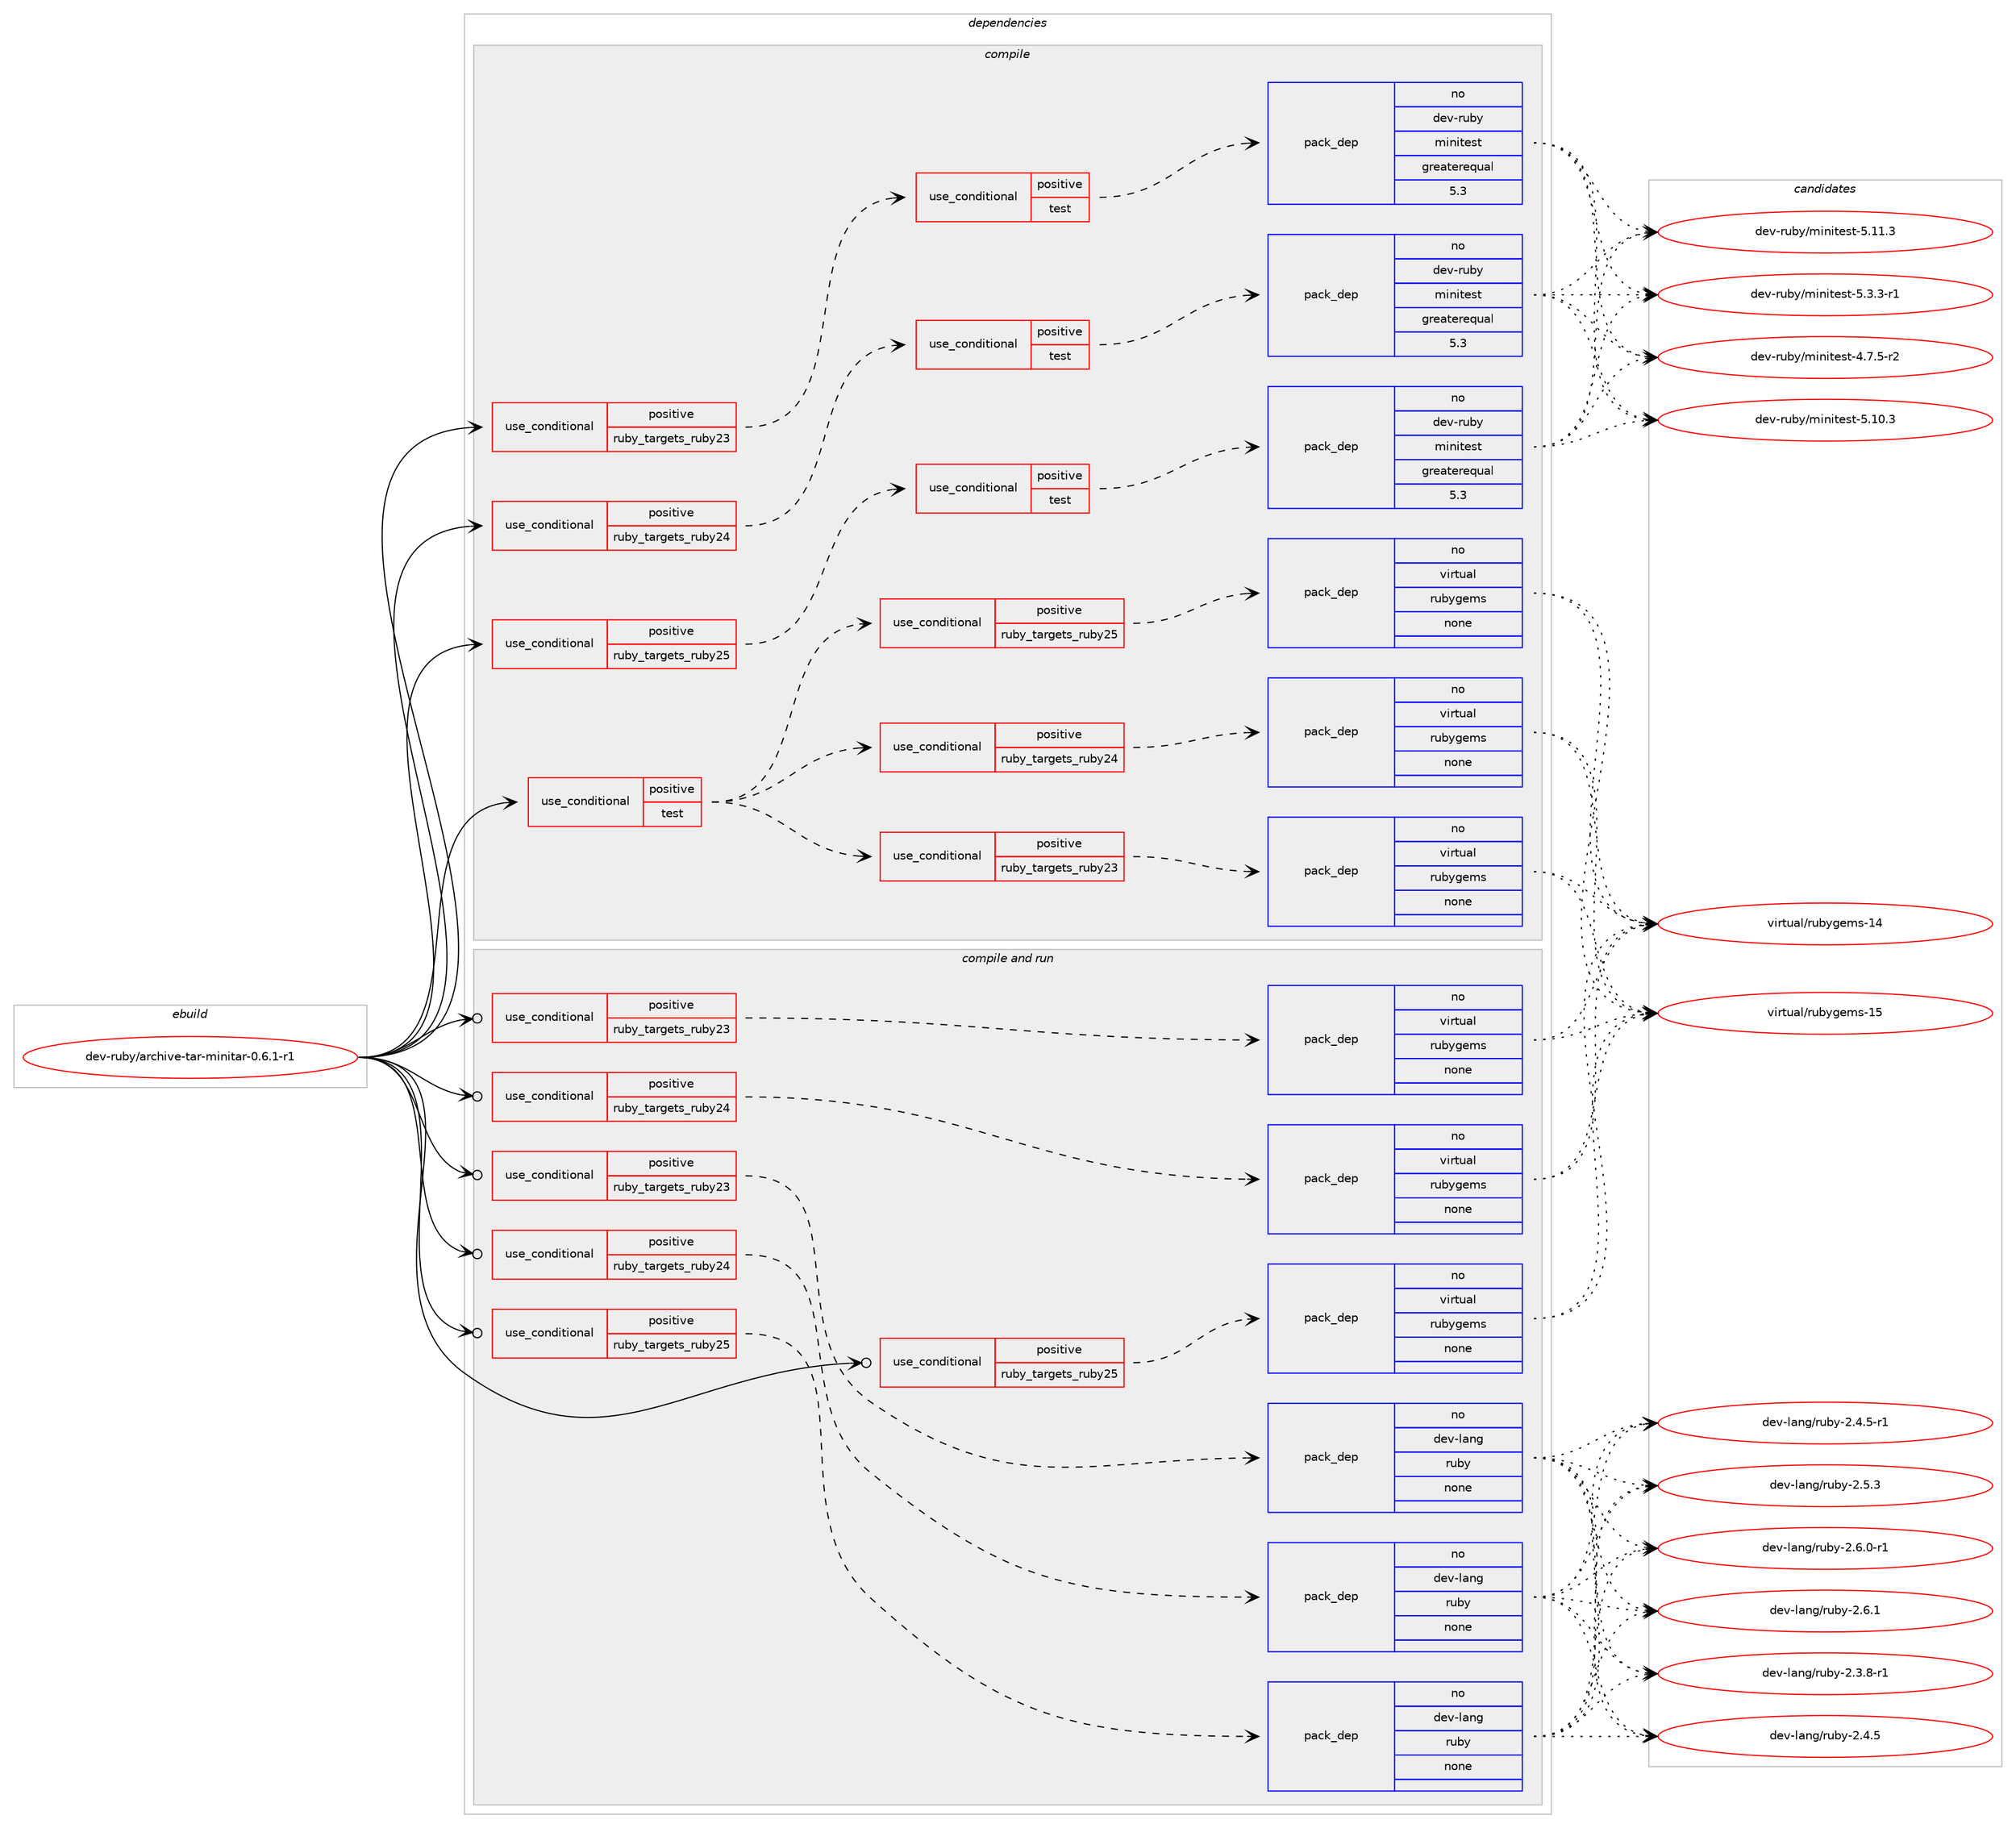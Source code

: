 digraph prolog {

# *************
# Graph options
# *************

newrank=true;
concentrate=true;
compound=true;
graph [rankdir=LR,fontname=Helvetica,fontsize=10,ranksep=1.5];#, ranksep=2.5, nodesep=0.2];
edge  [arrowhead=vee];
node  [fontname=Helvetica,fontsize=10];

# **********
# The ebuild
# **********

subgraph cluster_leftcol {
color=gray;
rank=same;
label=<<i>ebuild</i>>;
id [label="dev-ruby/archive-tar-minitar-0.6.1-r1", color=red, width=4, href="../dev-ruby/archive-tar-minitar-0.6.1-r1.svg"];
}

# ****************
# The dependencies
# ****************

subgraph cluster_midcol {
color=gray;
label=<<i>dependencies</i>>;
subgraph cluster_compile {
fillcolor="#eeeeee";
style=filled;
label=<<i>compile</i>>;
subgraph cond393400 {
dependency1481077 [label=<<TABLE BORDER="0" CELLBORDER="1" CELLSPACING="0" CELLPADDING="4"><TR><TD ROWSPAN="3" CELLPADDING="10">use_conditional</TD></TR><TR><TD>positive</TD></TR><TR><TD>ruby_targets_ruby23</TD></TR></TABLE>>, shape=none, color=red];
subgraph cond393401 {
dependency1481078 [label=<<TABLE BORDER="0" CELLBORDER="1" CELLSPACING="0" CELLPADDING="4"><TR><TD ROWSPAN="3" CELLPADDING="10">use_conditional</TD></TR><TR><TD>positive</TD></TR><TR><TD>test</TD></TR></TABLE>>, shape=none, color=red];
subgraph pack1064251 {
dependency1481079 [label=<<TABLE BORDER="0" CELLBORDER="1" CELLSPACING="0" CELLPADDING="4" WIDTH="220"><TR><TD ROWSPAN="6" CELLPADDING="30">pack_dep</TD></TR><TR><TD WIDTH="110">no</TD></TR><TR><TD>dev-ruby</TD></TR><TR><TD>minitest</TD></TR><TR><TD>greaterequal</TD></TR><TR><TD>5.3</TD></TR></TABLE>>, shape=none, color=blue];
}
dependency1481078:e -> dependency1481079:w [weight=20,style="dashed",arrowhead="vee"];
}
dependency1481077:e -> dependency1481078:w [weight=20,style="dashed",arrowhead="vee"];
}
id:e -> dependency1481077:w [weight=20,style="solid",arrowhead="vee"];
subgraph cond393402 {
dependency1481080 [label=<<TABLE BORDER="0" CELLBORDER="1" CELLSPACING="0" CELLPADDING="4"><TR><TD ROWSPAN="3" CELLPADDING="10">use_conditional</TD></TR><TR><TD>positive</TD></TR><TR><TD>ruby_targets_ruby24</TD></TR></TABLE>>, shape=none, color=red];
subgraph cond393403 {
dependency1481081 [label=<<TABLE BORDER="0" CELLBORDER="1" CELLSPACING="0" CELLPADDING="4"><TR><TD ROWSPAN="3" CELLPADDING="10">use_conditional</TD></TR><TR><TD>positive</TD></TR><TR><TD>test</TD></TR></TABLE>>, shape=none, color=red];
subgraph pack1064252 {
dependency1481082 [label=<<TABLE BORDER="0" CELLBORDER="1" CELLSPACING="0" CELLPADDING="4" WIDTH="220"><TR><TD ROWSPAN="6" CELLPADDING="30">pack_dep</TD></TR><TR><TD WIDTH="110">no</TD></TR><TR><TD>dev-ruby</TD></TR><TR><TD>minitest</TD></TR><TR><TD>greaterequal</TD></TR><TR><TD>5.3</TD></TR></TABLE>>, shape=none, color=blue];
}
dependency1481081:e -> dependency1481082:w [weight=20,style="dashed",arrowhead="vee"];
}
dependency1481080:e -> dependency1481081:w [weight=20,style="dashed",arrowhead="vee"];
}
id:e -> dependency1481080:w [weight=20,style="solid",arrowhead="vee"];
subgraph cond393404 {
dependency1481083 [label=<<TABLE BORDER="0" CELLBORDER="1" CELLSPACING="0" CELLPADDING="4"><TR><TD ROWSPAN="3" CELLPADDING="10">use_conditional</TD></TR><TR><TD>positive</TD></TR><TR><TD>ruby_targets_ruby25</TD></TR></TABLE>>, shape=none, color=red];
subgraph cond393405 {
dependency1481084 [label=<<TABLE BORDER="0" CELLBORDER="1" CELLSPACING="0" CELLPADDING="4"><TR><TD ROWSPAN="3" CELLPADDING="10">use_conditional</TD></TR><TR><TD>positive</TD></TR><TR><TD>test</TD></TR></TABLE>>, shape=none, color=red];
subgraph pack1064253 {
dependency1481085 [label=<<TABLE BORDER="0" CELLBORDER="1" CELLSPACING="0" CELLPADDING="4" WIDTH="220"><TR><TD ROWSPAN="6" CELLPADDING="30">pack_dep</TD></TR><TR><TD WIDTH="110">no</TD></TR><TR><TD>dev-ruby</TD></TR><TR><TD>minitest</TD></TR><TR><TD>greaterequal</TD></TR><TR><TD>5.3</TD></TR></TABLE>>, shape=none, color=blue];
}
dependency1481084:e -> dependency1481085:w [weight=20,style="dashed",arrowhead="vee"];
}
dependency1481083:e -> dependency1481084:w [weight=20,style="dashed",arrowhead="vee"];
}
id:e -> dependency1481083:w [weight=20,style="solid",arrowhead="vee"];
subgraph cond393406 {
dependency1481086 [label=<<TABLE BORDER="0" CELLBORDER="1" CELLSPACING="0" CELLPADDING="4"><TR><TD ROWSPAN="3" CELLPADDING="10">use_conditional</TD></TR><TR><TD>positive</TD></TR><TR><TD>test</TD></TR></TABLE>>, shape=none, color=red];
subgraph cond393407 {
dependency1481087 [label=<<TABLE BORDER="0" CELLBORDER="1" CELLSPACING="0" CELLPADDING="4"><TR><TD ROWSPAN="3" CELLPADDING="10">use_conditional</TD></TR><TR><TD>positive</TD></TR><TR><TD>ruby_targets_ruby23</TD></TR></TABLE>>, shape=none, color=red];
subgraph pack1064254 {
dependency1481088 [label=<<TABLE BORDER="0" CELLBORDER="1" CELLSPACING="0" CELLPADDING="4" WIDTH="220"><TR><TD ROWSPAN="6" CELLPADDING="30">pack_dep</TD></TR><TR><TD WIDTH="110">no</TD></TR><TR><TD>virtual</TD></TR><TR><TD>rubygems</TD></TR><TR><TD>none</TD></TR><TR><TD></TD></TR></TABLE>>, shape=none, color=blue];
}
dependency1481087:e -> dependency1481088:w [weight=20,style="dashed",arrowhead="vee"];
}
dependency1481086:e -> dependency1481087:w [weight=20,style="dashed",arrowhead="vee"];
subgraph cond393408 {
dependency1481089 [label=<<TABLE BORDER="0" CELLBORDER="1" CELLSPACING="0" CELLPADDING="4"><TR><TD ROWSPAN="3" CELLPADDING="10">use_conditional</TD></TR><TR><TD>positive</TD></TR><TR><TD>ruby_targets_ruby24</TD></TR></TABLE>>, shape=none, color=red];
subgraph pack1064255 {
dependency1481090 [label=<<TABLE BORDER="0" CELLBORDER="1" CELLSPACING="0" CELLPADDING="4" WIDTH="220"><TR><TD ROWSPAN="6" CELLPADDING="30">pack_dep</TD></TR><TR><TD WIDTH="110">no</TD></TR><TR><TD>virtual</TD></TR><TR><TD>rubygems</TD></TR><TR><TD>none</TD></TR><TR><TD></TD></TR></TABLE>>, shape=none, color=blue];
}
dependency1481089:e -> dependency1481090:w [weight=20,style="dashed",arrowhead="vee"];
}
dependency1481086:e -> dependency1481089:w [weight=20,style="dashed",arrowhead="vee"];
subgraph cond393409 {
dependency1481091 [label=<<TABLE BORDER="0" CELLBORDER="1" CELLSPACING="0" CELLPADDING="4"><TR><TD ROWSPAN="3" CELLPADDING="10">use_conditional</TD></TR><TR><TD>positive</TD></TR><TR><TD>ruby_targets_ruby25</TD></TR></TABLE>>, shape=none, color=red];
subgraph pack1064256 {
dependency1481092 [label=<<TABLE BORDER="0" CELLBORDER="1" CELLSPACING="0" CELLPADDING="4" WIDTH="220"><TR><TD ROWSPAN="6" CELLPADDING="30">pack_dep</TD></TR><TR><TD WIDTH="110">no</TD></TR><TR><TD>virtual</TD></TR><TR><TD>rubygems</TD></TR><TR><TD>none</TD></TR><TR><TD></TD></TR></TABLE>>, shape=none, color=blue];
}
dependency1481091:e -> dependency1481092:w [weight=20,style="dashed",arrowhead="vee"];
}
dependency1481086:e -> dependency1481091:w [weight=20,style="dashed",arrowhead="vee"];
}
id:e -> dependency1481086:w [weight=20,style="solid",arrowhead="vee"];
}
subgraph cluster_compileandrun {
fillcolor="#eeeeee";
style=filled;
label=<<i>compile and run</i>>;
subgraph cond393410 {
dependency1481093 [label=<<TABLE BORDER="0" CELLBORDER="1" CELLSPACING="0" CELLPADDING="4"><TR><TD ROWSPAN="3" CELLPADDING="10">use_conditional</TD></TR><TR><TD>positive</TD></TR><TR><TD>ruby_targets_ruby23</TD></TR></TABLE>>, shape=none, color=red];
subgraph pack1064257 {
dependency1481094 [label=<<TABLE BORDER="0" CELLBORDER="1" CELLSPACING="0" CELLPADDING="4" WIDTH="220"><TR><TD ROWSPAN="6" CELLPADDING="30">pack_dep</TD></TR><TR><TD WIDTH="110">no</TD></TR><TR><TD>dev-lang</TD></TR><TR><TD>ruby</TD></TR><TR><TD>none</TD></TR><TR><TD></TD></TR></TABLE>>, shape=none, color=blue];
}
dependency1481093:e -> dependency1481094:w [weight=20,style="dashed",arrowhead="vee"];
}
id:e -> dependency1481093:w [weight=20,style="solid",arrowhead="odotvee"];
subgraph cond393411 {
dependency1481095 [label=<<TABLE BORDER="0" CELLBORDER="1" CELLSPACING="0" CELLPADDING="4"><TR><TD ROWSPAN="3" CELLPADDING="10">use_conditional</TD></TR><TR><TD>positive</TD></TR><TR><TD>ruby_targets_ruby23</TD></TR></TABLE>>, shape=none, color=red];
subgraph pack1064258 {
dependency1481096 [label=<<TABLE BORDER="0" CELLBORDER="1" CELLSPACING="0" CELLPADDING="4" WIDTH="220"><TR><TD ROWSPAN="6" CELLPADDING="30">pack_dep</TD></TR><TR><TD WIDTH="110">no</TD></TR><TR><TD>virtual</TD></TR><TR><TD>rubygems</TD></TR><TR><TD>none</TD></TR><TR><TD></TD></TR></TABLE>>, shape=none, color=blue];
}
dependency1481095:e -> dependency1481096:w [weight=20,style="dashed",arrowhead="vee"];
}
id:e -> dependency1481095:w [weight=20,style="solid",arrowhead="odotvee"];
subgraph cond393412 {
dependency1481097 [label=<<TABLE BORDER="0" CELLBORDER="1" CELLSPACING="0" CELLPADDING="4"><TR><TD ROWSPAN="3" CELLPADDING="10">use_conditional</TD></TR><TR><TD>positive</TD></TR><TR><TD>ruby_targets_ruby24</TD></TR></TABLE>>, shape=none, color=red];
subgraph pack1064259 {
dependency1481098 [label=<<TABLE BORDER="0" CELLBORDER="1" CELLSPACING="0" CELLPADDING="4" WIDTH="220"><TR><TD ROWSPAN="6" CELLPADDING="30">pack_dep</TD></TR><TR><TD WIDTH="110">no</TD></TR><TR><TD>dev-lang</TD></TR><TR><TD>ruby</TD></TR><TR><TD>none</TD></TR><TR><TD></TD></TR></TABLE>>, shape=none, color=blue];
}
dependency1481097:e -> dependency1481098:w [weight=20,style="dashed",arrowhead="vee"];
}
id:e -> dependency1481097:w [weight=20,style="solid",arrowhead="odotvee"];
subgraph cond393413 {
dependency1481099 [label=<<TABLE BORDER="0" CELLBORDER="1" CELLSPACING="0" CELLPADDING="4"><TR><TD ROWSPAN="3" CELLPADDING="10">use_conditional</TD></TR><TR><TD>positive</TD></TR><TR><TD>ruby_targets_ruby24</TD></TR></TABLE>>, shape=none, color=red];
subgraph pack1064260 {
dependency1481100 [label=<<TABLE BORDER="0" CELLBORDER="1" CELLSPACING="0" CELLPADDING="4" WIDTH="220"><TR><TD ROWSPAN="6" CELLPADDING="30">pack_dep</TD></TR><TR><TD WIDTH="110">no</TD></TR><TR><TD>virtual</TD></TR><TR><TD>rubygems</TD></TR><TR><TD>none</TD></TR><TR><TD></TD></TR></TABLE>>, shape=none, color=blue];
}
dependency1481099:e -> dependency1481100:w [weight=20,style="dashed",arrowhead="vee"];
}
id:e -> dependency1481099:w [weight=20,style="solid",arrowhead="odotvee"];
subgraph cond393414 {
dependency1481101 [label=<<TABLE BORDER="0" CELLBORDER="1" CELLSPACING="0" CELLPADDING="4"><TR><TD ROWSPAN="3" CELLPADDING="10">use_conditional</TD></TR><TR><TD>positive</TD></TR><TR><TD>ruby_targets_ruby25</TD></TR></TABLE>>, shape=none, color=red];
subgraph pack1064261 {
dependency1481102 [label=<<TABLE BORDER="0" CELLBORDER="1" CELLSPACING="0" CELLPADDING="4" WIDTH="220"><TR><TD ROWSPAN="6" CELLPADDING="30">pack_dep</TD></TR><TR><TD WIDTH="110">no</TD></TR><TR><TD>dev-lang</TD></TR><TR><TD>ruby</TD></TR><TR><TD>none</TD></TR><TR><TD></TD></TR></TABLE>>, shape=none, color=blue];
}
dependency1481101:e -> dependency1481102:w [weight=20,style="dashed",arrowhead="vee"];
}
id:e -> dependency1481101:w [weight=20,style="solid",arrowhead="odotvee"];
subgraph cond393415 {
dependency1481103 [label=<<TABLE BORDER="0" CELLBORDER="1" CELLSPACING="0" CELLPADDING="4"><TR><TD ROWSPAN="3" CELLPADDING="10">use_conditional</TD></TR><TR><TD>positive</TD></TR><TR><TD>ruby_targets_ruby25</TD></TR></TABLE>>, shape=none, color=red];
subgraph pack1064262 {
dependency1481104 [label=<<TABLE BORDER="0" CELLBORDER="1" CELLSPACING="0" CELLPADDING="4" WIDTH="220"><TR><TD ROWSPAN="6" CELLPADDING="30">pack_dep</TD></TR><TR><TD WIDTH="110">no</TD></TR><TR><TD>virtual</TD></TR><TR><TD>rubygems</TD></TR><TR><TD>none</TD></TR><TR><TD></TD></TR></TABLE>>, shape=none, color=blue];
}
dependency1481103:e -> dependency1481104:w [weight=20,style="dashed",arrowhead="vee"];
}
id:e -> dependency1481103:w [weight=20,style="solid",arrowhead="odotvee"];
}
subgraph cluster_run {
fillcolor="#eeeeee";
style=filled;
label=<<i>run</i>>;
}
}

# **************
# The candidates
# **************

subgraph cluster_choices {
rank=same;
color=gray;
label=<<i>candidates</i>>;

subgraph choice1064251 {
color=black;
nodesep=1;
choice1001011184511411798121471091051101051161011151164552465546534511450 [label="dev-ruby/minitest-4.7.5-r2", color=red, width=4,href="../dev-ruby/minitest-4.7.5-r2.svg"];
choice10010111845114117981214710910511010511610111511645534649484651 [label="dev-ruby/minitest-5.10.3", color=red, width=4,href="../dev-ruby/minitest-5.10.3.svg"];
choice10010111845114117981214710910511010511610111511645534649494651 [label="dev-ruby/minitest-5.11.3", color=red, width=4,href="../dev-ruby/minitest-5.11.3.svg"];
choice1001011184511411798121471091051101051161011151164553465146514511449 [label="dev-ruby/minitest-5.3.3-r1", color=red, width=4,href="../dev-ruby/minitest-5.3.3-r1.svg"];
dependency1481079:e -> choice1001011184511411798121471091051101051161011151164552465546534511450:w [style=dotted,weight="100"];
dependency1481079:e -> choice10010111845114117981214710910511010511610111511645534649484651:w [style=dotted,weight="100"];
dependency1481079:e -> choice10010111845114117981214710910511010511610111511645534649494651:w [style=dotted,weight="100"];
dependency1481079:e -> choice1001011184511411798121471091051101051161011151164553465146514511449:w [style=dotted,weight="100"];
}
subgraph choice1064252 {
color=black;
nodesep=1;
choice1001011184511411798121471091051101051161011151164552465546534511450 [label="dev-ruby/minitest-4.7.5-r2", color=red, width=4,href="../dev-ruby/minitest-4.7.5-r2.svg"];
choice10010111845114117981214710910511010511610111511645534649484651 [label="dev-ruby/minitest-5.10.3", color=red, width=4,href="../dev-ruby/minitest-5.10.3.svg"];
choice10010111845114117981214710910511010511610111511645534649494651 [label="dev-ruby/minitest-5.11.3", color=red, width=4,href="../dev-ruby/minitest-5.11.3.svg"];
choice1001011184511411798121471091051101051161011151164553465146514511449 [label="dev-ruby/minitest-5.3.3-r1", color=red, width=4,href="../dev-ruby/minitest-5.3.3-r1.svg"];
dependency1481082:e -> choice1001011184511411798121471091051101051161011151164552465546534511450:w [style=dotted,weight="100"];
dependency1481082:e -> choice10010111845114117981214710910511010511610111511645534649484651:w [style=dotted,weight="100"];
dependency1481082:e -> choice10010111845114117981214710910511010511610111511645534649494651:w [style=dotted,weight="100"];
dependency1481082:e -> choice1001011184511411798121471091051101051161011151164553465146514511449:w [style=dotted,weight="100"];
}
subgraph choice1064253 {
color=black;
nodesep=1;
choice1001011184511411798121471091051101051161011151164552465546534511450 [label="dev-ruby/minitest-4.7.5-r2", color=red, width=4,href="../dev-ruby/minitest-4.7.5-r2.svg"];
choice10010111845114117981214710910511010511610111511645534649484651 [label="dev-ruby/minitest-5.10.3", color=red, width=4,href="../dev-ruby/minitest-5.10.3.svg"];
choice10010111845114117981214710910511010511610111511645534649494651 [label="dev-ruby/minitest-5.11.3", color=red, width=4,href="../dev-ruby/minitest-5.11.3.svg"];
choice1001011184511411798121471091051101051161011151164553465146514511449 [label="dev-ruby/minitest-5.3.3-r1", color=red, width=4,href="../dev-ruby/minitest-5.3.3-r1.svg"];
dependency1481085:e -> choice1001011184511411798121471091051101051161011151164552465546534511450:w [style=dotted,weight="100"];
dependency1481085:e -> choice10010111845114117981214710910511010511610111511645534649484651:w [style=dotted,weight="100"];
dependency1481085:e -> choice10010111845114117981214710910511010511610111511645534649494651:w [style=dotted,weight="100"];
dependency1481085:e -> choice1001011184511411798121471091051101051161011151164553465146514511449:w [style=dotted,weight="100"];
}
subgraph choice1064254 {
color=black;
nodesep=1;
choice118105114116117971084711411798121103101109115454952 [label="virtual/rubygems-14", color=red, width=4,href="../virtual/rubygems-14.svg"];
choice118105114116117971084711411798121103101109115454953 [label="virtual/rubygems-15", color=red, width=4,href="../virtual/rubygems-15.svg"];
dependency1481088:e -> choice118105114116117971084711411798121103101109115454952:w [style=dotted,weight="100"];
dependency1481088:e -> choice118105114116117971084711411798121103101109115454953:w [style=dotted,weight="100"];
}
subgraph choice1064255 {
color=black;
nodesep=1;
choice118105114116117971084711411798121103101109115454952 [label="virtual/rubygems-14", color=red, width=4,href="../virtual/rubygems-14.svg"];
choice118105114116117971084711411798121103101109115454953 [label="virtual/rubygems-15", color=red, width=4,href="../virtual/rubygems-15.svg"];
dependency1481090:e -> choice118105114116117971084711411798121103101109115454952:w [style=dotted,weight="100"];
dependency1481090:e -> choice118105114116117971084711411798121103101109115454953:w [style=dotted,weight="100"];
}
subgraph choice1064256 {
color=black;
nodesep=1;
choice118105114116117971084711411798121103101109115454952 [label="virtual/rubygems-14", color=red, width=4,href="../virtual/rubygems-14.svg"];
choice118105114116117971084711411798121103101109115454953 [label="virtual/rubygems-15", color=red, width=4,href="../virtual/rubygems-15.svg"];
dependency1481092:e -> choice118105114116117971084711411798121103101109115454952:w [style=dotted,weight="100"];
dependency1481092:e -> choice118105114116117971084711411798121103101109115454953:w [style=dotted,weight="100"];
}
subgraph choice1064257 {
color=black;
nodesep=1;
choice100101118451089711010347114117981214550465146564511449 [label="dev-lang/ruby-2.3.8-r1", color=red, width=4,href="../dev-lang/ruby-2.3.8-r1.svg"];
choice10010111845108971101034711411798121455046524653 [label="dev-lang/ruby-2.4.5", color=red, width=4,href="../dev-lang/ruby-2.4.5.svg"];
choice100101118451089711010347114117981214550465246534511449 [label="dev-lang/ruby-2.4.5-r1", color=red, width=4,href="../dev-lang/ruby-2.4.5-r1.svg"];
choice10010111845108971101034711411798121455046534651 [label="dev-lang/ruby-2.5.3", color=red, width=4,href="../dev-lang/ruby-2.5.3.svg"];
choice100101118451089711010347114117981214550465446484511449 [label="dev-lang/ruby-2.6.0-r1", color=red, width=4,href="../dev-lang/ruby-2.6.0-r1.svg"];
choice10010111845108971101034711411798121455046544649 [label="dev-lang/ruby-2.6.1", color=red, width=4,href="../dev-lang/ruby-2.6.1.svg"];
dependency1481094:e -> choice100101118451089711010347114117981214550465146564511449:w [style=dotted,weight="100"];
dependency1481094:e -> choice10010111845108971101034711411798121455046524653:w [style=dotted,weight="100"];
dependency1481094:e -> choice100101118451089711010347114117981214550465246534511449:w [style=dotted,weight="100"];
dependency1481094:e -> choice10010111845108971101034711411798121455046534651:w [style=dotted,weight="100"];
dependency1481094:e -> choice100101118451089711010347114117981214550465446484511449:w [style=dotted,weight="100"];
dependency1481094:e -> choice10010111845108971101034711411798121455046544649:w [style=dotted,weight="100"];
}
subgraph choice1064258 {
color=black;
nodesep=1;
choice118105114116117971084711411798121103101109115454952 [label="virtual/rubygems-14", color=red, width=4,href="../virtual/rubygems-14.svg"];
choice118105114116117971084711411798121103101109115454953 [label="virtual/rubygems-15", color=red, width=4,href="../virtual/rubygems-15.svg"];
dependency1481096:e -> choice118105114116117971084711411798121103101109115454952:w [style=dotted,weight="100"];
dependency1481096:e -> choice118105114116117971084711411798121103101109115454953:w [style=dotted,weight="100"];
}
subgraph choice1064259 {
color=black;
nodesep=1;
choice100101118451089711010347114117981214550465146564511449 [label="dev-lang/ruby-2.3.8-r1", color=red, width=4,href="../dev-lang/ruby-2.3.8-r1.svg"];
choice10010111845108971101034711411798121455046524653 [label="dev-lang/ruby-2.4.5", color=red, width=4,href="../dev-lang/ruby-2.4.5.svg"];
choice100101118451089711010347114117981214550465246534511449 [label="dev-lang/ruby-2.4.5-r1", color=red, width=4,href="../dev-lang/ruby-2.4.5-r1.svg"];
choice10010111845108971101034711411798121455046534651 [label="dev-lang/ruby-2.5.3", color=red, width=4,href="../dev-lang/ruby-2.5.3.svg"];
choice100101118451089711010347114117981214550465446484511449 [label="dev-lang/ruby-2.6.0-r1", color=red, width=4,href="../dev-lang/ruby-2.6.0-r1.svg"];
choice10010111845108971101034711411798121455046544649 [label="dev-lang/ruby-2.6.1", color=red, width=4,href="../dev-lang/ruby-2.6.1.svg"];
dependency1481098:e -> choice100101118451089711010347114117981214550465146564511449:w [style=dotted,weight="100"];
dependency1481098:e -> choice10010111845108971101034711411798121455046524653:w [style=dotted,weight="100"];
dependency1481098:e -> choice100101118451089711010347114117981214550465246534511449:w [style=dotted,weight="100"];
dependency1481098:e -> choice10010111845108971101034711411798121455046534651:w [style=dotted,weight="100"];
dependency1481098:e -> choice100101118451089711010347114117981214550465446484511449:w [style=dotted,weight="100"];
dependency1481098:e -> choice10010111845108971101034711411798121455046544649:w [style=dotted,weight="100"];
}
subgraph choice1064260 {
color=black;
nodesep=1;
choice118105114116117971084711411798121103101109115454952 [label="virtual/rubygems-14", color=red, width=4,href="../virtual/rubygems-14.svg"];
choice118105114116117971084711411798121103101109115454953 [label="virtual/rubygems-15", color=red, width=4,href="../virtual/rubygems-15.svg"];
dependency1481100:e -> choice118105114116117971084711411798121103101109115454952:w [style=dotted,weight="100"];
dependency1481100:e -> choice118105114116117971084711411798121103101109115454953:w [style=dotted,weight="100"];
}
subgraph choice1064261 {
color=black;
nodesep=1;
choice100101118451089711010347114117981214550465146564511449 [label="dev-lang/ruby-2.3.8-r1", color=red, width=4,href="../dev-lang/ruby-2.3.8-r1.svg"];
choice10010111845108971101034711411798121455046524653 [label="dev-lang/ruby-2.4.5", color=red, width=4,href="../dev-lang/ruby-2.4.5.svg"];
choice100101118451089711010347114117981214550465246534511449 [label="dev-lang/ruby-2.4.5-r1", color=red, width=4,href="../dev-lang/ruby-2.4.5-r1.svg"];
choice10010111845108971101034711411798121455046534651 [label="dev-lang/ruby-2.5.3", color=red, width=4,href="../dev-lang/ruby-2.5.3.svg"];
choice100101118451089711010347114117981214550465446484511449 [label="dev-lang/ruby-2.6.0-r1", color=red, width=4,href="../dev-lang/ruby-2.6.0-r1.svg"];
choice10010111845108971101034711411798121455046544649 [label="dev-lang/ruby-2.6.1", color=red, width=4,href="../dev-lang/ruby-2.6.1.svg"];
dependency1481102:e -> choice100101118451089711010347114117981214550465146564511449:w [style=dotted,weight="100"];
dependency1481102:e -> choice10010111845108971101034711411798121455046524653:w [style=dotted,weight="100"];
dependency1481102:e -> choice100101118451089711010347114117981214550465246534511449:w [style=dotted,weight="100"];
dependency1481102:e -> choice10010111845108971101034711411798121455046534651:w [style=dotted,weight="100"];
dependency1481102:e -> choice100101118451089711010347114117981214550465446484511449:w [style=dotted,weight="100"];
dependency1481102:e -> choice10010111845108971101034711411798121455046544649:w [style=dotted,weight="100"];
}
subgraph choice1064262 {
color=black;
nodesep=1;
choice118105114116117971084711411798121103101109115454952 [label="virtual/rubygems-14", color=red, width=4,href="../virtual/rubygems-14.svg"];
choice118105114116117971084711411798121103101109115454953 [label="virtual/rubygems-15", color=red, width=4,href="../virtual/rubygems-15.svg"];
dependency1481104:e -> choice118105114116117971084711411798121103101109115454952:w [style=dotted,weight="100"];
dependency1481104:e -> choice118105114116117971084711411798121103101109115454953:w [style=dotted,weight="100"];
}
}

}
